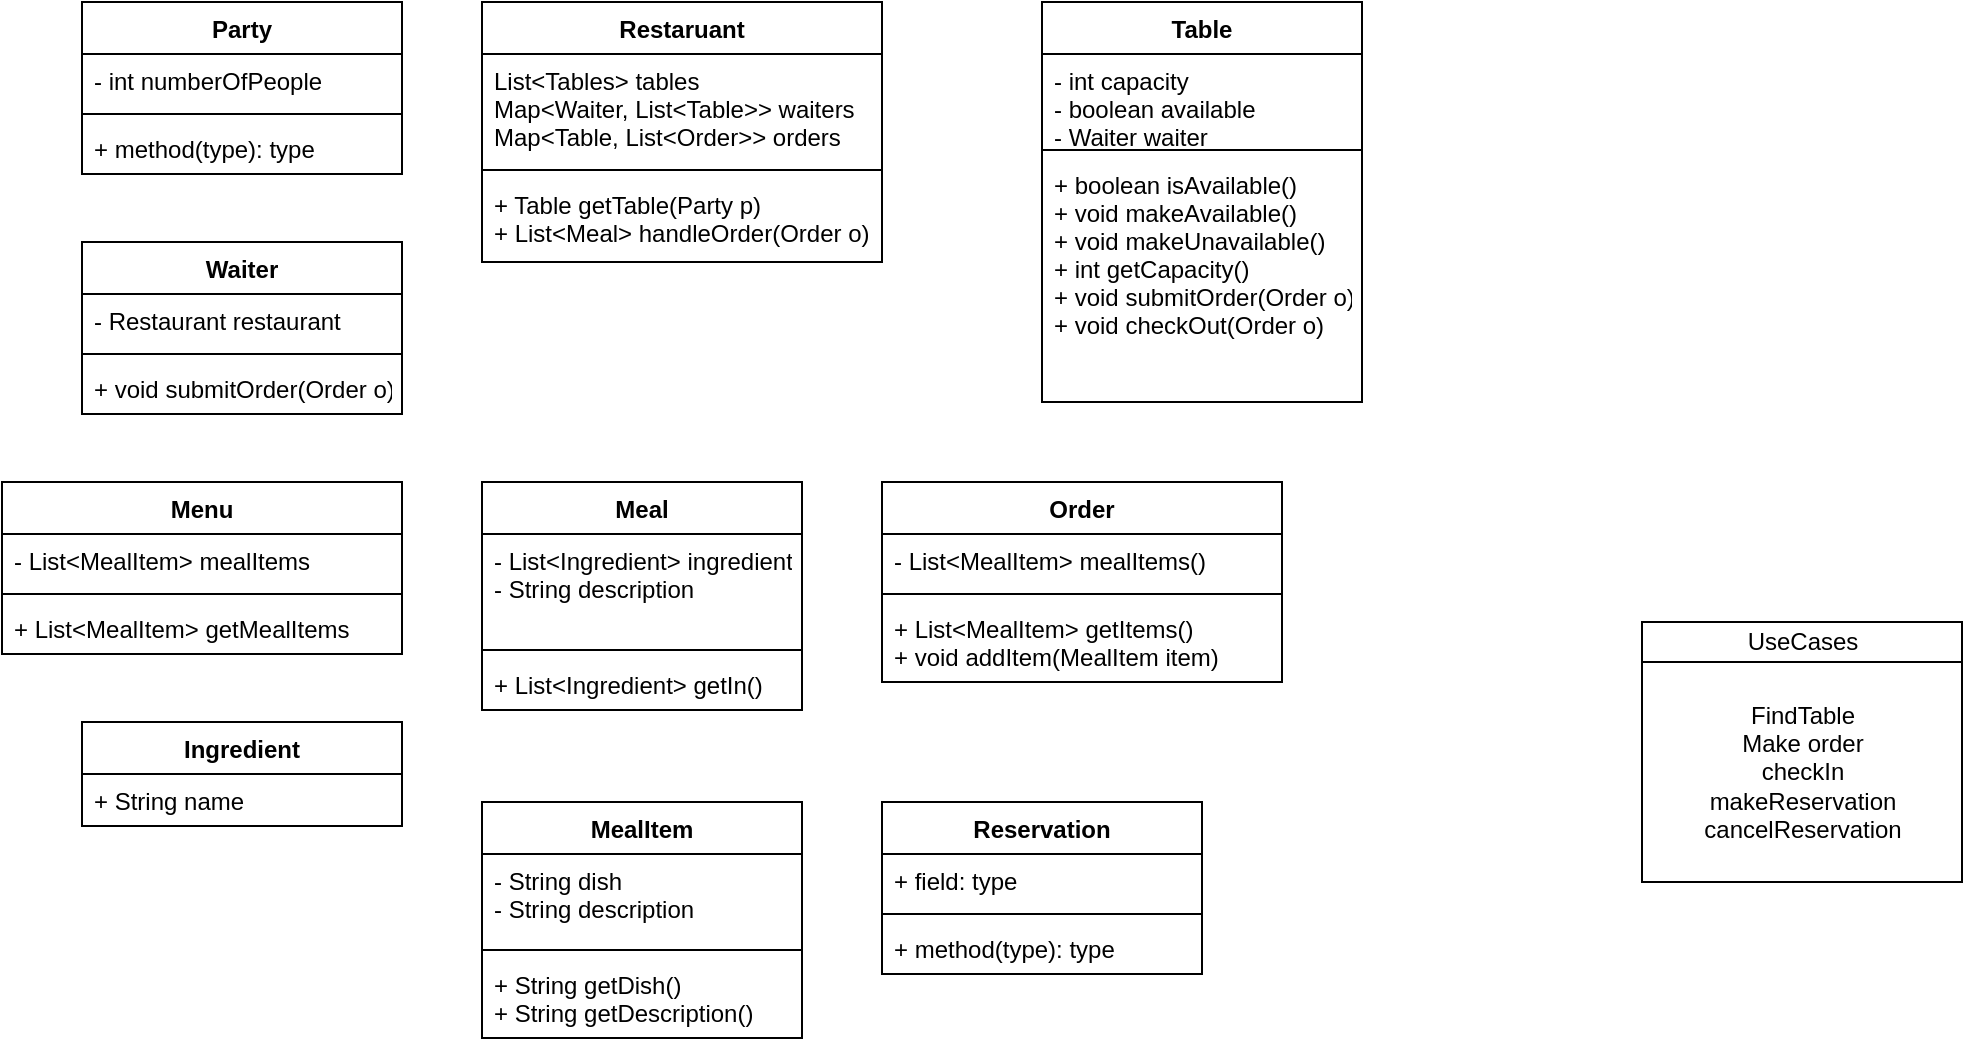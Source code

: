 <mxfile version="14.7.7" type="github">
  <diagram id="zlAXnXmUfwZvecLaY-P1" name="Page-1">
    <mxGraphModel dx="1662" dy="794" grid="1" gridSize="10" guides="1" tooltips="1" connect="1" arrows="1" fold="1" page="1" pageScale="1" pageWidth="850" pageHeight="1100" math="0" shadow="0">
      <root>
        <mxCell id="0" />
        <mxCell id="1" parent="0" />
        <mxCell id="X6Ru6zkWsFdic3VHfdXA-1" value="Restaruant" style="swimlane;fontStyle=1;align=center;verticalAlign=top;childLayout=stackLayout;horizontal=1;startSize=26;horizontalStack=0;resizeParent=1;resizeParentMax=0;resizeLast=0;collapsible=1;marginBottom=0;" parent="1" vertex="1">
          <mxGeometry x="320" y="240" width="200" height="130" as="geometry" />
        </mxCell>
        <mxCell id="X6Ru6zkWsFdic3VHfdXA-2" value="List&lt;Tables&gt; tables&#xa;Map&lt;Waiter, List&lt;Table&gt;&gt; waiters&#xa;Map&lt;Table, List&lt;Order&gt;&gt; orders" style="text;strokeColor=none;fillColor=none;align=left;verticalAlign=top;spacingLeft=4;spacingRight=4;overflow=hidden;rotatable=0;points=[[0,0.5],[1,0.5]];portConstraint=eastwest;" parent="X6Ru6zkWsFdic3VHfdXA-1" vertex="1">
          <mxGeometry y="26" width="200" height="54" as="geometry" />
        </mxCell>
        <mxCell id="X6Ru6zkWsFdic3VHfdXA-3" value="" style="line;strokeWidth=1;fillColor=none;align=left;verticalAlign=middle;spacingTop=-1;spacingLeft=3;spacingRight=3;rotatable=0;labelPosition=right;points=[];portConstraint=eastwest;" parent="X6Ru6zkWsFdic3VHfdXA-1" vertex="1">
          <mxGeometry y="80" width="200" height="8" as="geometry" />
        </mxCell>
        <mxCell id="X6Ru6zkWsFdic3VHfdXA-4" value="+ Table getTable(Party p)&#xa;+ List&lt;Meal&gt; handleOrder(Order o)" style="text;strokeColor=none;fillColor=none;align=left;verticalAlign=top;spacingLeft=4;spacingRight=4;overflow=hidden;rotatable=0;points=[[0,0.5],[1,0.5]];portConstraint=eastwest;" parent="X6Ru6zkWsFdic3VHfdXA-1" vertex="1">
          <mxGeometry y="88" width="200" height="42" as="geometry" />
        </mxCell>
        <mxCell id="X6Ru6zkWsFdic3VHfdXA-5" value="Meal" style="swimlane;fontStyle=1;align=center;verticalAlign=top;childLayout=stackLayout;horizontal=1;startSize=26;horizontalStack=0;resizeParent=1;resizeParentMax=0;resizeLast=0;collapsible=1;marginBottom=0;" parent="1" vertex="1">
          <mxGeometry x="320" y="480" width="160" height="114" as="geometry" />
        </mxCell>
        <mxCell id="X6Ru6zkWsFdic3VHfdXA-6" value="- List&lt;Ingredient&gt; ingredients&#xa;- String description" style="text;strokeColor=none;fillColor=none;align=left;verticalAlign=top;spacingLeft=4;spacingRight=4;overflow=hidden;rotatable=0;points=[[0,0.5],[1,0.5]];portConstraint=eastwest;" parent="X6Ru6zkWsFdic3VHfdXA-5" vertex="1">
          <mxGeometry y="26" width="160" height="54" as="geometry" />
        </mxCell>
        <mxCell id="X6Ru6zkWsFdic3VHfdXA-7" value="" style="line;strokeWidth=1;fillColor=none;align=left;verticalAlign=middle;spacingTop=-1;spacingLeft=3;spacingRight=3;rotatable=0;labelPosition=right;points=[];portConstraint=eastwest;" parent="X6Ru6zkWsFdic3VHfdXA-5" vertex="1">
          <mxGeometry y="80" width="160" height="8" as="geometry" />
        </mxCell>
        <mxCell id="X6Ru6zkWsFdic3VHfdXA-8" value="+ List&lt;Ingredient&gt; getIn()" style="text;strokeColor=none;fillColor=none;align=left;verticalAlign=top;spacingLeft=4;spacingRight=4;overflow=hidden;rotatable=0;points=[[0,0.5],[1,0.5]];portConstraint=eastwest;" parent="X6Ru6zkWsFdic3VHfdXA-5" vertex="1">
          <mxGeometry y="88" width="160" height="26" as="geometry" />
        </mxCell>
        <mxCell id="X6Ru6zkWsFdic3VHfdXA-9" value="Table" style="swimlane;fontStyle=1;align=center;verticalAlign=top;childLayout=stackLayout;horizontal=1;startSize=26;horizontalStack=0;resizeParent=1;resizeParentMax=0;resizeLast=0;collapsible=1;marginBottom=0;" parent="1" vertex="1">
          <mxGeometry x="600" y="240" width="160" height="200" as="geometry" />
        </mxCell>
        <mxCell id="X6Ru6zkWsFdic3VHfdXA-10" value="- int capacity&#xa;- boolean available&#xa;- Waiter waiter" style="text;strokeColor=none;fillColor=none;align=left;verticalAlign=top;spacingLeft=4;spacingRight=4;overflow=hidden;rotatable=0;points=[[0,0.5],[1,0.5]];portConstraint=eastwest;" parent="X6Ru6zkWsFdic3VHfdXA-9" vertex="1">
          <mxGeometry y="26" width="160" height="44" as="geometry" />
        </mxCell>
        <mxCell id="X6Ru6zkWsFdic3VHfdXA-11" value="" style="line;strokeWidth=1;fillColor=none;align=left;verticalAlign=middle;spacingTop=-1;spacingLeft=3;spacingRight=3;rotatable=0;labelPosition=right;points=[];portConstraint=eastwest;" parent="X6Ru6zkWsFdic3VHfdXA-9" vertex="1">
          <mxGeometry y="70" width="160" height="8" as="geometry" />
        </mxCell>
        <mxCell id="X6Ru6zkWsFdic3VHfdXA-12" value="+ boolean isAvailable()&#xa;+ void makeAvailable()&#xa;+ void makeUnavailable()&#xa;+ int getCapacity()&#xa;+ void submitOrder(Order o)&#xa;+ void checkOut(Order o)" style="text;strokeColor=none;fillColor=none;align=left;verticalAlign=top;spacingLeft=4;spacingRight=4;overflow=hidden;rotatable=0;points=[[0,0.5],[1,0.5]];portConstraint=eastwest;" parent="X6Ru6zkWsFdic3VHfdXA-9" vertex="1">
          <mxGeometry y="78" width="160" height="122" as="geometry" />
        </mxCell>
        <mxCell id="X6Ru6zkWsFdic3VHfdXA-13" value="Order" style="swimlane;fontStyle=1;align=center;verticalAlign=top;childLayout=stackLayout;horizontal=1;startSize=26;horizontalStack=0;resizeParent=1;resizeParentMax=0;resizeLast=0;collapsible=1;marginBottom=0;" parent="1" vertex="1">
          <mxGeometry x="520" y="480" width="200" height="100" as="geometry" />
        </mxCell>
        <mxCell id="X6Ru6zkWsFdic3VHfdXA-14" value="- List&lt;MealItem&gt; mealItems()" style="text;strokeColor=none;fillColor=none;align=left;verticalAlign=top;spacingLeft=4;spacingRight=4;overflow=hidden;rotatable=0;points=[[0,0.5],[1,0.5]];portConstraint=eastwest;" parent="X6Ru6zkWsFdic3VHfdXA-13" vertex="1">
          <mxGeometry y="26" width="200" height="26" as="geometry" />
        </mxCell>
        <mxCell id="X6Ru6zkWsFdic3VHfdXA-15" value="" style="line;strokeWidth=1;fillColor=none;align=left;verticalAlign=middle;spacingTop=-1;spacingLeft=3;spacingRight=3;rotatable=0;labelPosition=right;points=[];portConstraint=eastwest;" parent="X6Ru6zkWsFdic3VHfdXA-13" vertex="1">
          <mxGeometry y="52" width="200" height="8" as="geometry" />
        </mxCell>
        <mxCell id="X6Ru6zkWsFdic3VHfdXA-16" value="+ List&lt;MealItem&gt; getItems()&#xa;+ void addItem(MealItem item)" style="text;strokeColor=none;fillColor=none;align=left;verticalAlign=top;spacingLeft=4;spacingRight=4;overflow=hidden;rotatable=0;points=[[0,0.5],[1,0.5]];portConstraint=eastwest;" parent="X6Ru6zkWsFdic3VHfdXA-13" vertex="1">
          <mxGeometry y="60" width="200" height="40" as="geometry" />
        </mxCell>
        <mxCell id="X6Ru6zkWsFdic3VHfdXA-18" value="Menu" style="swimlane;fontStyle=1;align=center;verticalAlign=top;childLayout=stackLayout;horizontal=1;startSize=26;horizontalStack=0;resizeParent=1;resizeParentMax=0;resizeLast=0;collapsible=1;marginBottom=0;" parent="1" vertex="1">
          <mxGeometry x="80" y="480" width="200" height="86" as="geometry" />
        </mxCell>
        <mxCell id="X6Ru6zkWsFdic3VHfdXA-19" value="- List&lt;MealItem&gt; mealItems" style="text;strokeColor=none;fillColor=none;align=left;verticalAlign=top;spacingLeft=4;spacingRight=4;overflow=hidden;rotatable=0;points=[[0,0.5],[1,0.5]];portConstraint=eastwest;" parent="X6Ru6zkWsFdic3VHfdXA-18" vertex="1">
          <mxGeometry y="26" width="200" height="26" as="geometry" />
        </mxCell>
        <mxCell id="X6Ru6zkWsFdic3VHfdXA-20" value="" style="line;strokeWidth=1;fillColor=none;align=left;verticalAlign=middle;spacingTop=-1;spacingLeft=3;spacingRight=3;rotatable=0;labelPosition=right;points=[];portConstraint=eastwest;" parent="X6Ru6zkWsFdic3VHfdXA-18" vertex="1">
          <mxGeometry y="52" width="200" height="8" as="geometry" />
        </mxCell>
        <mxCell id="X6Ru6zkWsFdic3VHfdXA-21" value="+ List&lt;MealItem&gt; getMealItems" style="text;strokeColor=none;fillColor=none;align=left;verticalAlign=top;spacingLeft=4;spacingRight=4;overflow=hidden;rotatable=0;points=[[0,0.5],[1,0.5]];portConstraint=eastwest;" parent="X6Ru6zkWsFdic3VHfdXA-18" vertex="1">
          <mxGeometry y="60" width="200" height="26" as="geometry" />
        </mxCell>
        <mxCell id="X6Ru6zkWsFdic3VHfdXA-22" value="Waiter" style="swimlane;fontStyle=1;align=center;verticalAlign=top;childLayout=stackLayout;horizontal=1;startSize=26;horizontalStack=0;resizeParent=1;resizeParentMax=0;resizeLast=0;collapsible=1;marginBottom=0;" parent="1" vertex="1">
          <mxGeometry x="120" y="360" width="160" height="86" as="geometry" />
        </mxCell>
        <mxCell id="X6Ru6zkWsFdic3VHfdXA-23" value="- Restaurant restaurant" style="text;strokeColor=none;fillColor=none;align=left;verticalAlign=top;spacingLeft=4;spacingRight=4;overflow=hidden;rotatable=0;points=[[0,0.5],[1,0.5]];portConstraint=eastwest;" parent="X6Ru6zkWsFdic3VHfdXA-22" vertex="1">
          <mxGeometry y="26" width="160" height="26" as="geometry" />
        </mxCell>
        <mxCell id="X6Ru6zkWsFdic3VHfdXA-24" value="" style="line;strokeWidth=1;fillColor=none;align=left;verticalAlign=middle;spacingTop=-1;spacingLeft=3;spacingRight=3;rotatable=0;labelPosition=right;points=[];portConstraint=eastwest;" parent="X6Ru6zkWsFdic3VHfdXA-22" vertex="1">
          <mxGeometry y="52" width="160" height="8" as="geometry" />
        </mxCell>
        <mxCell id="X6Ru6zkWsFdic3VHfdXA-25" value="+ void submitOrder(Order o)" style="text;strokeColor=none;fillColor=none;align=left;verticalAlign=top;spacingLeft=4;spacingRight=4;overflow=hidden;rotatable=0;points=[[0,0.5],[1,0.5]];portConstraint=eastwest;" parent="X6Ru6zkWsFdic3VHfdXA-22" vertex="1">
          <mxGeometry y="60" width="160" height="26" as="geometry" />
        </mxCell>
        <mxCell id="X6Ru6zkWsFdic3VHfdXA-26" value="Ingredient" style="swimlane;fontStyle=1;align=center;verticalAlign=top;childLayout=stackLayout;horizontal=1;startSize=26;horizontalStack=0;resizeParent=1;resizeParentMax=0;resizeLast=0;collapsible=1;marginBottom=0;" parent="1" vertex="1">
          <mxGeometry x="120" y="600" width="160" height="52" as="geometry" />
        </mxCell>
        <mxCell id="X6Ru6zkWsFdic3VHfdXA-27" value="+ String name" style="text;strokeColor=none;fillColor=none;align=left;verticalAlign=top;spacingLeft=4;spacingRight=4;overflow=hidden;rotatable=0;points=[[0,0.5],[1,0.5]];portConstraint=eastwest;" parent="X6Ru6zkWsFdic3VHfdXA-26" vertex="1">
          <mxGeometry y="26" width="160" height="26" as="geometry" />
        </mxCell>
        <mxCell id="X6Ru6zkWsFdic3VHfdXA-30" value="MealItem" style="swimlane;fontStyle=1;align=center;verticalAlign=top;childLayout=stackLayout;horizontal=1;startSize=26;horizontalStack=0;resizeParent=1;resizeParentMax=0;resizeLast=0;collapsible=1;marginBottom=0;" parent="1" vertex="1">
          <mxGeometry x="320" y="640" width="160" height="118" as="geometry" />
        </mxCell>
        <mxCell id="X6Ru6zkWsFdic3VHfdXA-31" value="- String dish&#xa;- String description" style="text;strokeColor=none;fillColor=none;align=left;verticalAlign=top;spacingLeft=4;spacingRight=4;overflow=hidden;rotatable=0;points=[[0,0.5],[1,0.5]];portConstraint=eastwest;" parent="X6Ru6zkWsFdic3VHfdXA-30" vertex="1">
          <mxGeometry y="26" width="160" height="44" as="geometry" />
        </mxCell>
        <mxCell id="X6Ru6zkWsFdic3VHfdXA-32" value="" style="line;strokeWidth=1;fillColor=none;align=left;verticalAlign=middle;spacingTop=-1;spacingLeft=3;spacingRight=3;rotatable=0;labelPosition=right;points=[];portConstraint=eastwest;" parent="X6Ru6zkWsFdic3VHfdXA-30" vertex="1">
          <mxGeometry y="70" width="160" height="8" as="geometry" />
        </mxCell>
        <mxCell id="X6Ru6zkWsFdic3VHfdXA-33" value="+ String getDish()&#xa;+ String getDescription()" style="text;strokeColor=none;fillColor=none;align=left;verticalAlign=top;spacingLeft=4;spacingRight=4;overflow=hidden;rotatable=0;points=[[0,0.5],[1,0.5]];portConstraint=eastwest;" parent="X6Ru6zkWsFdic3VHfdXA-30" vertex="1">
          <mxGeometry y="78" width="160" height="40" as="geometry" />
        </mxCell>
        <mxCell id="X6Ru6zkWsFdic3VHfdXA-34" value="Reservation" style="swimlane;fontStyle=1;align=center;verticalAlign=top;childLayout=stackLayout;horizontal=1;startSize=26;horizontalStack=0;resizeParent=1;resizeParentMax=0;resizeLast=0;collapsible=1;marginBottom=0;" parent="1" vertex="1">
          <mxGeometry x="520" y="640" width="160" height="86" as="geometry" />
        </mxCell>
        <mxCell id="X6Ru6zkWsFdic3VHfdXA-35" value="+ field: type" style="text;strokeColor=none;fillColor=none;align=left;verticalAlign=top;spacingLeft=4;spacingRight=4;overflow=hidden;rotatable=0;points=[[0,0.5],[1,0.5]];portConstraint=eastwest;" parent="X6Ru6zkWsFdic3VHfdXA-34" vertex="1">
          <mxGeometry y="26" width="160" height="26" as="geometry" />
        </mxCell>
        <mxCell id="X6Ru6zkWsFdic3VHfdXA-36" value="" style="line;strokeWidth=1;fillColor=none;align=left;verticalAlign=middle;spacingTop=-1;spacingLeft=3;spacingRight=3;rotatable=0;labelPosition=right;points=[];portConstraint=eastwest;" parent="X6Ru6zkWsFdic3VHfdXA-34" vertex="1">
          <mxGeometry y="52" width="160" height="8" as="geometry" />
        </mxCell>
        <mxCell id="X6Ru6zkWsFdic3VHfdXA-37" value="+ method(type): type" style="text;strokeColor=none;fillColor=none;align=left;verticalAlign=top;spacingLeft=4;spacingRight=4;overflow=hidden;rotatable=0;points=[[0,0.5],[1,0.5]];portConstraint=eastwest;" parent="X6Ru6zkWsFdic3VHfdXA-34" vertex="1">
          <mxGeometry y="60" width="160" height="26" as="geometry" />
        </mxCell>
        <mxCell id="IkJdp_fMmiw_Zcvo8B6t-1" value="Party" style="swimlane;fontStyle=1;align=center;verticalAlign=top;childLayout=stackLayout;horizontal=1;startSize=26;horizontalStack=0;resizeParent=1;resizeParentMax=0;resizeLast=0;collapsible=1;marginBottom=0;" vertex="1" parent="1">
          <mxGeometry x="120" y="240" width="160" height="86" as="geometry" />
        </mxCell>
        <mxCell id="IkJdp_fMmiw_Zcvo8B6t-2" value="- int numberOfPeople" style="text;strokeColor=none;fillColor=none;align=left;verticalAlign=top;spacingLeft=4;spacingRight=4;overflow=hidden;rotatable=0;points=[[0,0.5],[1,0.5]];portConstraint=eastwest;" vertex="1" parent="IkJdp_fMmiw_Zcvo8B6t-1">
          <mxGeometry y="26" width="160" height="26" as="geometry" />
        </mxCell>
        <mxCell id="IkJdp_fMmiw_Zcvo8B6t-3" value="" style="line;strokeWidth=1;fillColor=none;align=left;verticalAlign=middle;spacingTop=-1;spacingLeft=3;spacingRight=3;rotatable=0;labelPosition=right;points=[];portConstraint=eastwest;" vertex="1" parent="IkJdp_fMmiw_Zcvo8B6t-1">
          <mxGeometry y="52" width="160" height="8" as="geometry" />
        </mxCell>
        <mxCell id="IkJdp_fMmiw_Zcvo8B6t-4" value="+ method(type): type" style="text;strokeColor=none;fillColor=none;align=left;verticalAlign=top;spacingLeft=4;spacingRight=4;overflow=hidden;rotatable=0;points=[[0,0.5],[1,0.5]];portConstraint=eastwest;" vertex="1" parent="IkJdp_fMmiw_Zcvo8B6t-1">
          <mxGeometry y="60" width="160" height="26" as="geometry" />
        </mxCell>
        <mxCell id="IkJdp_fMmiw_Zcvo8B6t-5" value="" style="group" vertex="1" connectable="0" parent="1">
          <mxGeometry x="900" y="550" width="160" height="130" as="geometry" />
        </mxCell>
        <mxCell id="X6Ru6zkWsFdic3VHfdXA-38" value="UseCases" style="html=1;" parent="IkJdp_fMmiw_Zcvo8B6t-5" vertex="1">
          <mxGeometry width="160" height="20" as="geometry" />
        </mxCell>
        <mxCell id="X6Ru6zkWsFdic3VHfdXA-39" value="FindTable&lt;br&gt;Make order&lt;br&gt;checkIn&lt;br&gt;makeReservation&lt;br&gt;cancelReservation" style="html=1;" parent="IkJdp_fMmiw_Zcvo8B6t-5" vertex="1">
          <mxGeometry y="20" width="160" height="110" as="geometry" />
        </mxCell>
      </root>
    </mxGraphModel>
  </diagram>
</mxfile>
